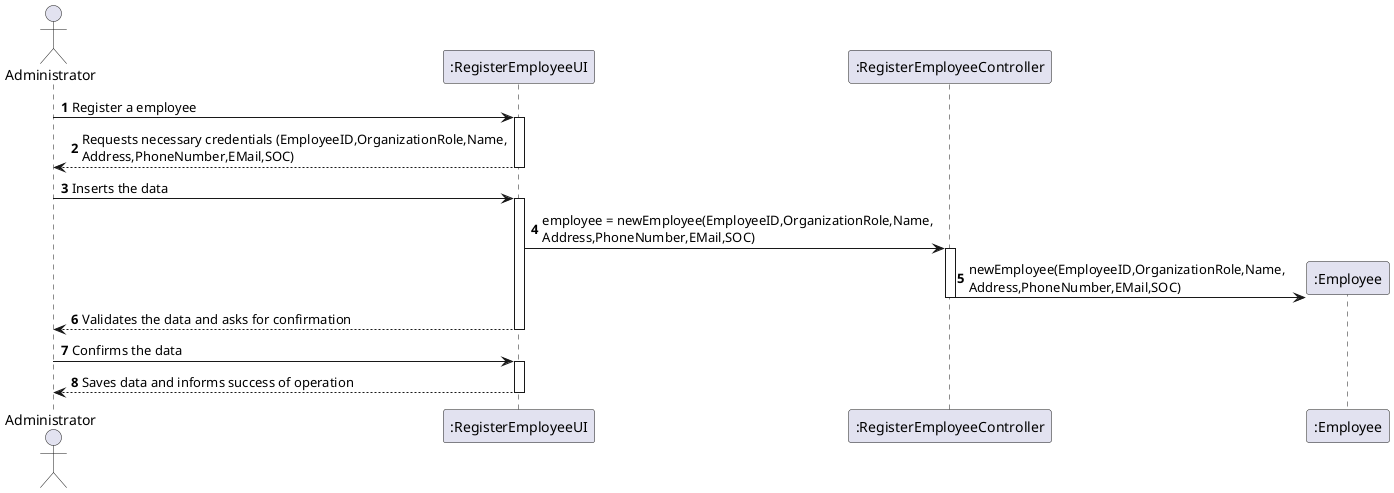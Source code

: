 @startuml
autonumber
'hide footbox
actor "Administrator" as ADMIN

participant ":RegisterEmployeeUI" as UI
participant ":RegisterEmployeeController" as CTRL
participant ":Employee" as E


ADMIN -> UI : Register a employee
activate UI
    UI --> ADMIN : Requests necessary credentials (EmployeeID,OrganizationRole,Name,\nAddress,PhoneNumber,EMail,SOC)
deactivate UI

ADMIN -> UI : Inserts the data
activate UI
    UI -> CTRL : employee = newEmployee(EmployeeID,OrganizationRole,Name,\nAddress,PhoneNumber,EMail,SOC)
    activate CTRL

        CTRL -> E** : newEmployee(EmployeeID,OrganizationRole,Name,\nAddress,PhoneNumber,EMail,SOC)
    deactivate CTRL
    UI --> ADMIN : Validates the data and asks for confirmation
deactivate UI

ADMIN -> UI : Confirms the data
activate UI
    UI --> ADMIN : Saves data and informs success of operation
deactivate UI

@enduml
